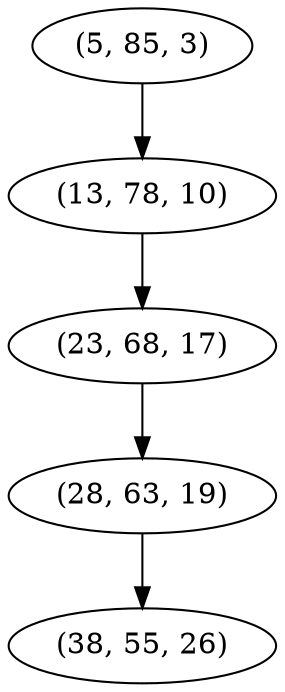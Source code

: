 digraph tree {
    "(5, 85, 3)";
    "(13, 78, 10)";
    "(23, 68, 17)";
    "(28, 63, 19)";
    "(38, 55, 26)";
    "(5, 85, 3)" -> "(13, 78, 10)";
    "(13, 78, 10)" -> "(23, 68, 17)";
    "(23, 68, 17)" -> "(28, 63, 19)";
    "(28, 63, 19)" -> "(38, 55, 26)";
}

